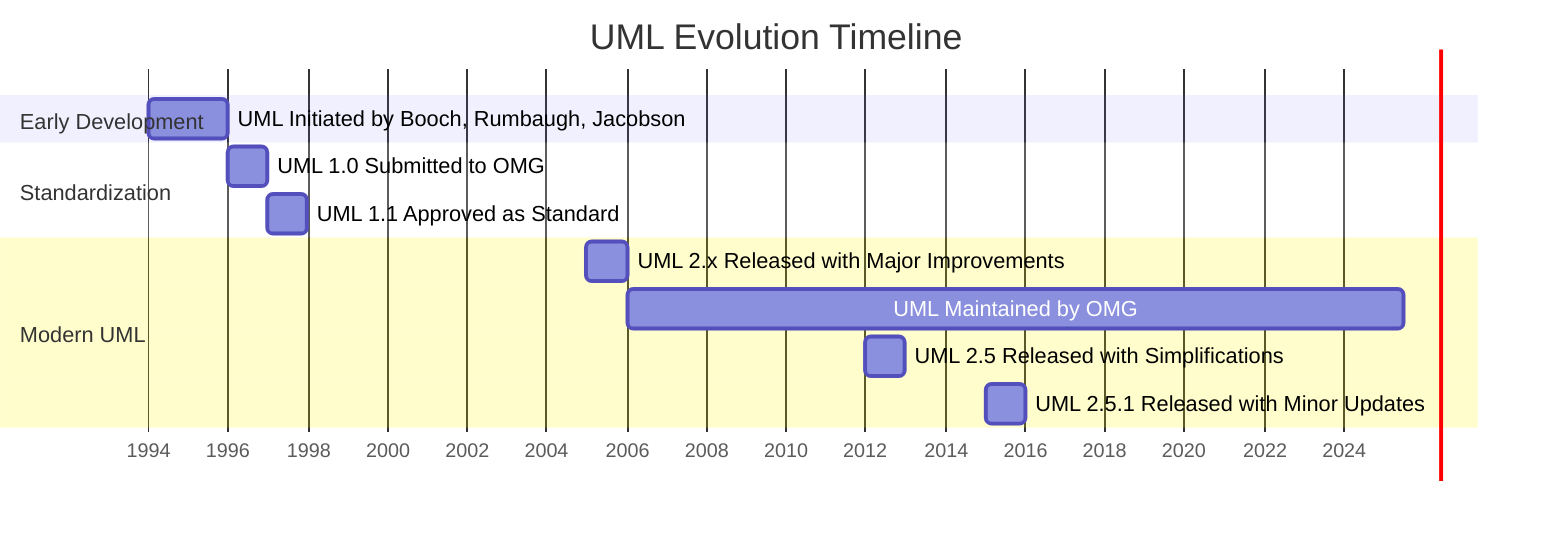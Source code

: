 gantt
    title UML Evolution Timeline
    dateFormat  YYYY-MM-DD
    axisFormat  %Y

    section Early Development
    UML Initiated by Booch, Rumbaugh, Jacobson :a1, 1994-01-01, 730d

    section Standardization
    UML 1.0 Submitted to OMG                   :a2, after a1, 365d
    UML 1.1 Approved as Standard               :a3, after a2, 365d

    section Modern UML
    UML 2.x Released with Major Improvements   :a4, 2005-01-01, 365d
    UML Maintained by OMG                      :a5, 2006-01-01, 7120d
    UML 2.5 Released with Simplifications      :a6, 2012-01-01, 365d
    UML 2.5.1 Released with Minor Updates      :a7, 2015-01-01, 365d